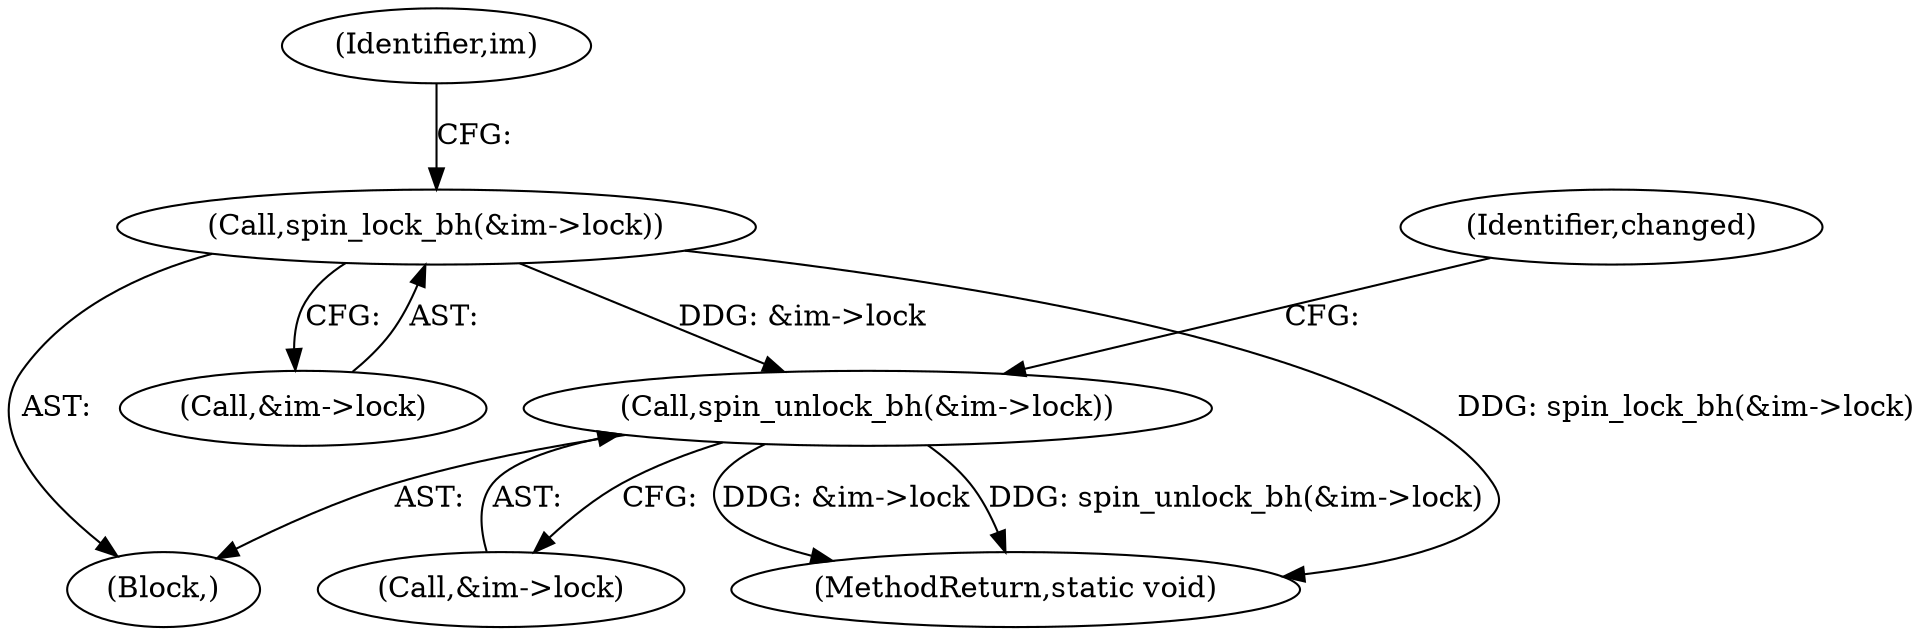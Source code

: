 digraph "0_linux_a8c1f65c79cbbb2f7da782d4c9d15639a9b94b27@pointer" {
"1000385" [label="(Call,spin_unlock_bh(&im->lock))"];
"1000345" [label="(Call,spin_lock_bh(&im->lock))"];
"1000391" [label="(Identifier,changed)"];
"1000385" [label="(Call,spin_unlock_bh(&im->lock))"];
"1000346" [label="(Call,&im->lock)"];
"1000386" [label="(Call,&im->lock)"];
"1000396" [label="(MethodReturn,static void)"];
"1000345" [label="(Call,spin_lock_bh(&im->lock))"];
"1000352" [label="(Identifier,im)"];
"1000327" [label="(Block,)"];
"1000385" -> "1000327"  [label="AST: "];
"1000385" -> "1000386"  [label="CFG: "];
"1000386" -> "1000385"  [label="AST: "];
"1000391" -> "1000385"  [label="CFG: "];
"1000385" -> "1000396"  [label="DDG: &im->lock"];
"1000385" -> "1000396"  [label="DDG: spin_unlock_bh(&im->lock)"];
"1000345" -> "1000385"  [label="DDG: &im->lock"];
"1000345" -> "1000327"  [label="AST: "];
"1000345" -> "1000346"  [label="CFG: "];
"1000346" -> "1000345"  [label="AST: "];
"1000352" -> "1000345"  [label="CFG: "];
"1000345" -> "1000396"  [label="DDG: spin_lock_bh(&im->lock)"];
}
